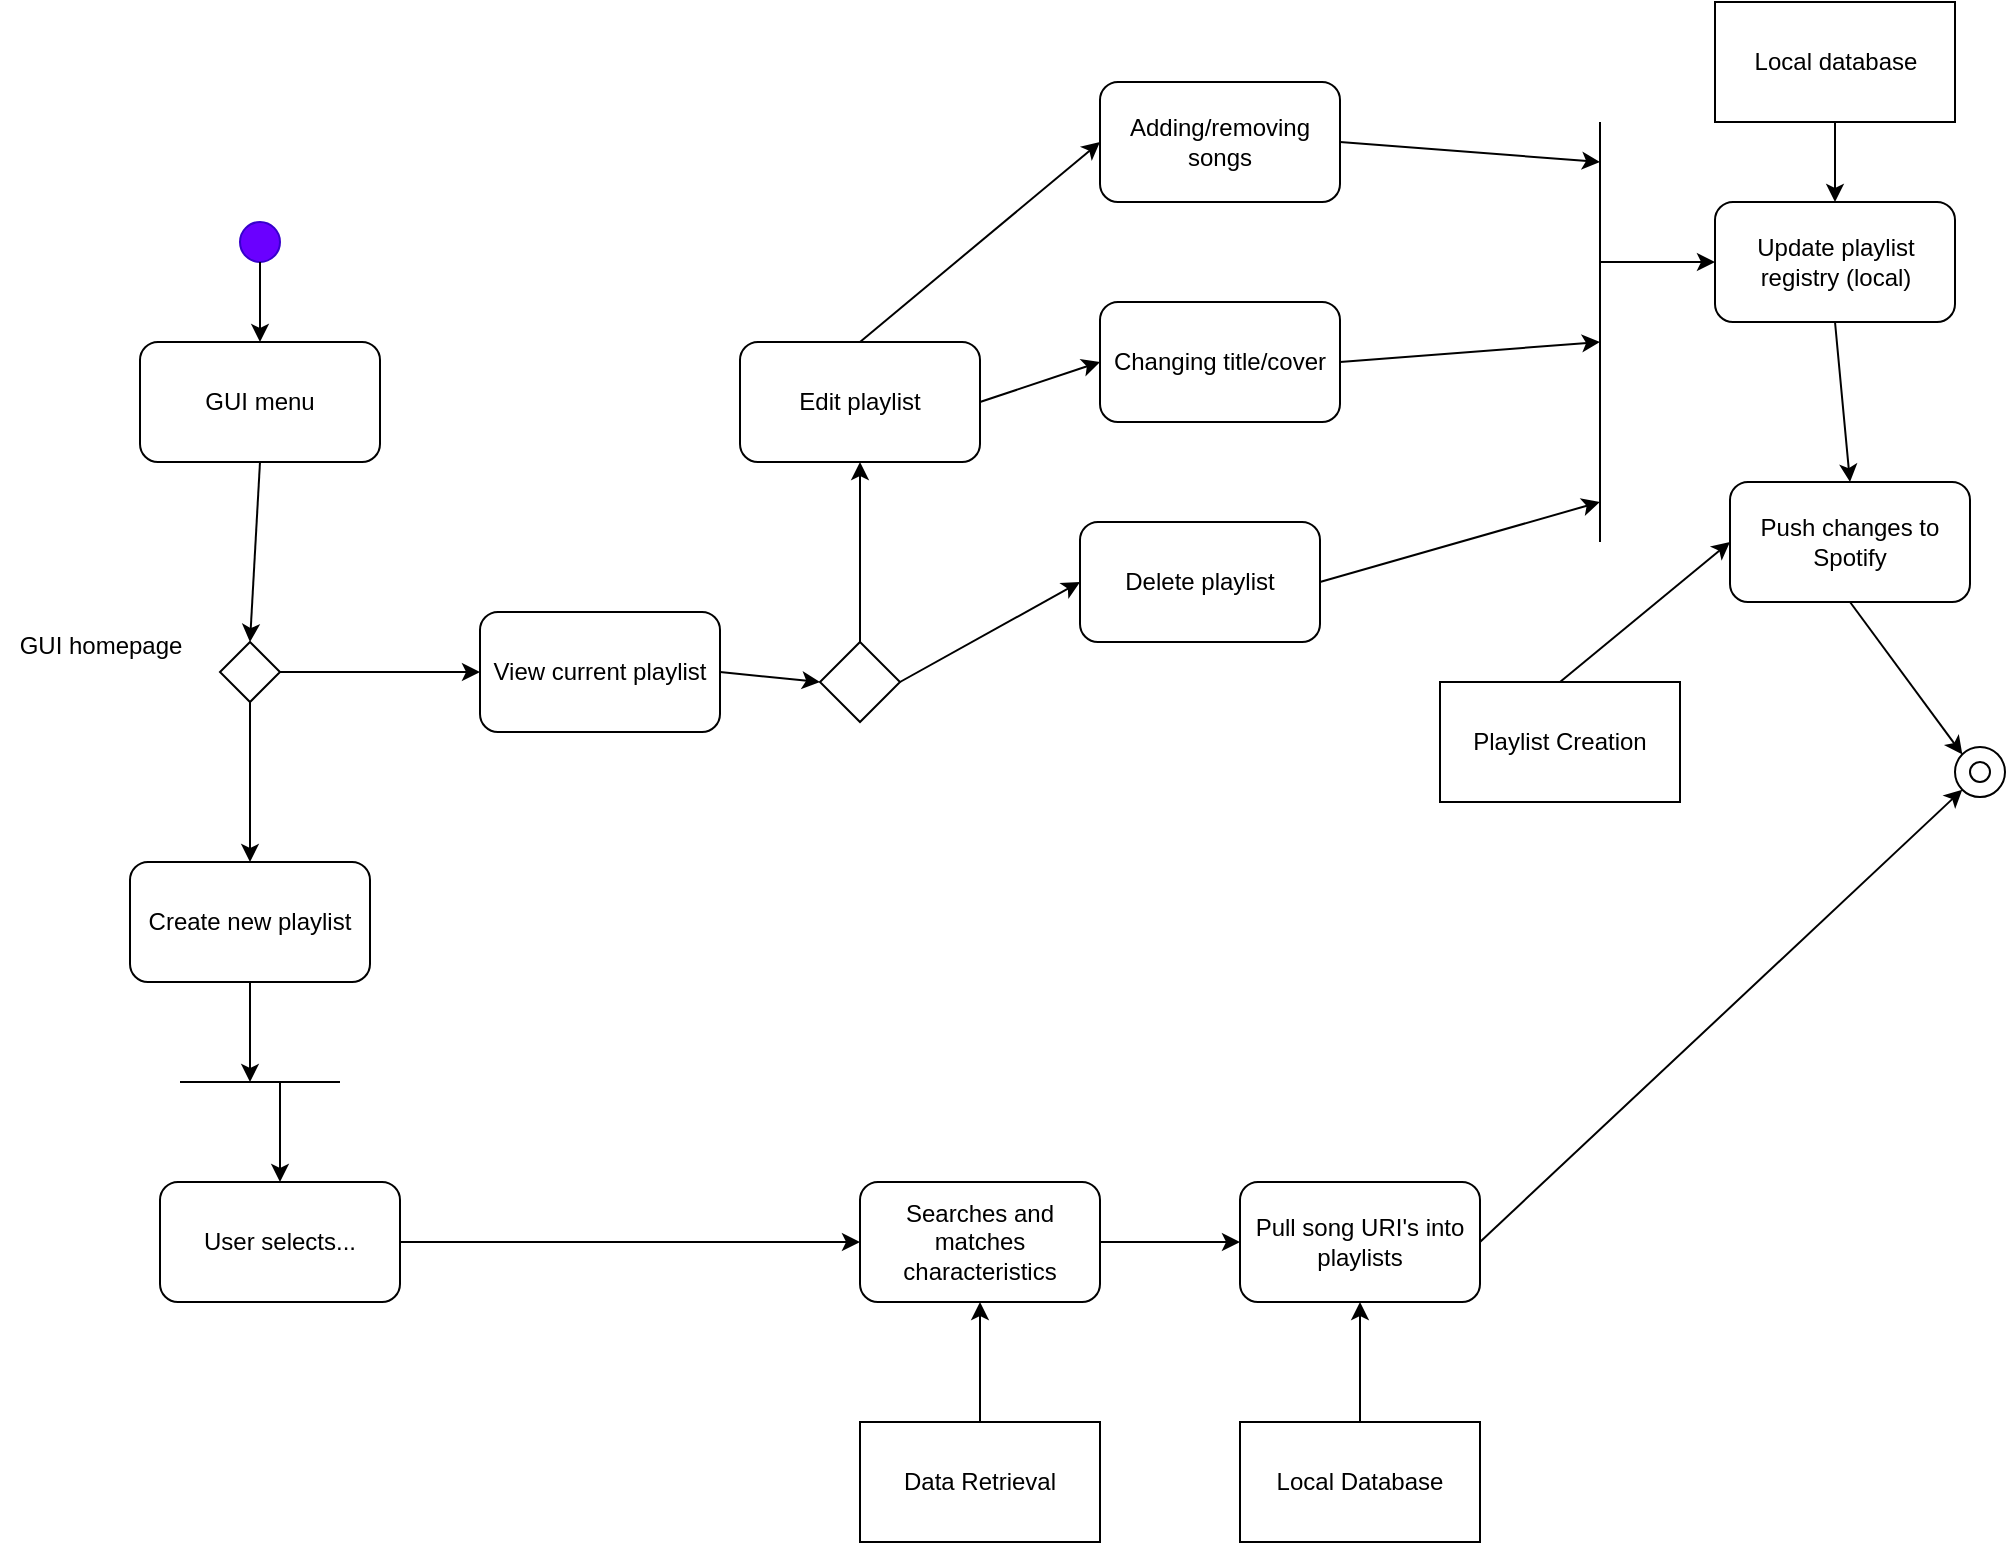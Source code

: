 <mxfile version="13.2.3" type="onedrive" pages="2"><diagram id="1j6ocMM_f68eLNcYxsM0" name="Team model"><mxGraphModel dx="1673" dy="934" grid="1" gridSize="10" guides="1" tooltips="1" connect="1" arrows="1" fold="1" page="1" pageScale="1" pageWidth="1100" pageHeight="1700" math="0" shadow="0"><root><mxCell id="0"/><mxCell id="1" parent="0"/><mxCell id="2YrYJe65KrrRW5ts9I3S-2" value="" style="ellipse;whiteSpace=wrap;html=1;aspect=fixed;direction=south;" vertex="1" parent="1"><mxGeometry x="977.5" y="482.5" width="25" height="25" as="geometry"/></mxCell><mxCell id="2YrYJe65KrrRW5ts9I3S-1" value="" style="ellipse;whiteSpace=wrap;html=1;aspect=fixed;" vertex="1" parent="1"><mxGeometry x="985" y="490" width="10" height="10" as="geometry"/></mxCell><mxCell id="2YrYJe65KrrRW5ts9I3S-4" value="" style="ellipse;whiteSpace=wrap;html=1;aspect=fixed;fillColor=#6a00ff;strokeColor=#3700CC;fontColor=#ffffff;" vertex="1" parent="1"><mxGeometry x="120" y="220" width="20" height="20" as="geometry"/></mxCell><mxCell id="ufd6mQXNX1riyDbYqdiD-1" value="" style="endArrow=classic;html=1;exitX=0.5;exitY=1;exitDx=0;exitDy=0;" edge="1" parent="1" source="2YrYJe65KrrRW5ts9I3S-4"><mxGeometry width="50" height="50" relative="1" as="geometry"><mxPoint x="200" y="250" as="sourcePoint"/><mxPoint x="130" y="280" as="targetPoint"/></mxGeometry></mxCell><mxCell id="2YrYJe65KrrRW5ts9I3S-7" value="GUI menu" style="rounded=1;whiteSpace=wrap;html=1;" vertex="1" parent="1"><mxGeometry x="70" y="280" width="120" height="60" as="geometry"/></mxCell><mxCell id="2YrYJe65KrrRW5ts9I3S-9" value="" style="rhombus;whiteSpace=wrap;html=1;" vertex="1" parent="1"><mxGeometry x="110" y="430" width="30" height="30" as="geometry"/></mxCell><mxCell id="2YrYJe65KrrRW5ts9I3S-10" value="Create new playlist" style="rounded=1;whiteSpace=wrap;html=1;" vertex="1" parent="1"><mxGeometry x="65" y="540" width="120" height="60" as="geometry"/></mxCell><mxCell id="2YrYJe65KrrRW5ts9I3S-11" value="View current playlist" style="rounded=1;whiteSpace=wrap;html=1;" vertex="1" parent="1"><mxGeometry x="240" y="415" width="120" height="60" as="geometry"/></mxCell><mxCell id="h7wIVaPC8A1iWxU31ZGx-1" value="" style="endArrow=classic;html=1;entryX=0.5;entryY=0;entryDx=0;entryDy=0;exitX=0.5;exitY=1;exitDx=0;exitDy=0;" edge="1" parent="1" source="2YrYJe65KrrRW5ts9I3S-7" target="2YrYJe65KrrRW5ts9I3S-9"><mxGeometry width="50" height="50" relative="1" as="geometry"><mxPoint x="130" y="390" as="sourcePoint"/><mxPoint x="210" y="410" as="targetPoint"/></mxGeometry></mxCell><mxCell id="h7wIVaPC8A1iWxU31ZGx-2" value="" style="endArrow=classic;html=1;exitX=0.5;exitY=1;exitDx=0;exitDy=0;entryX=0.5;entryY=0;entryDx=0;entryDy=0;" edge="1" parent="1" source="2YrYJe65KrrRW5ts9I3S-9" target="2YrYJe65KrrRW5ts9I3S-10"><mxGeometry width="50" height="50" relative="1" as="geometry"><mxPoint x="160" y="530" as="sourcePoint"/><mxPoint x="210" y="480" as="targetPoint"/></mxGeometry></mxCell><mxCell id="h7wIVaPC8A1iWxU31ZGx-3" value="" style="endArrow=classic;html=1;exitX=1;exitY=0.5;exitDx=0;exitDy=0;entryX=0;entryY=0.5;entryDx=0;entryDy=0;" edge="1" parent="1" source="2YrYJe65KrrRW5ts9I3S-9" target="2YrYJe65KrrRW5ts9I3S-11"><mxGeometry width="50" height="50" relative="1" as="geometry"><mxPoint x="170" y="490" as="sourcePoint"/><mxPoint x="220" y="440" as="targetPoint"/></mxGeometry></mxCell><mxCell id="2YrYJe65KrrRW5ts9I3S-13" value="User selects..." style="rounded=1;whiteSpace=wrap;html=1;" vertex="1" parent="1"><mxGeometry x="80" y="700" width="120" height="60" as="geometry"/></mxCell><mxCell id="h7wIVaPC8A1iWxU31ZGx-4" value="" style="endArrow=classic;html=1;exitX=0.5;exitY=1;exitDx=0;exitDy=0;" edge="1" parent="1" source="2YrYJe65KrrRW5ts9I3S-10"><mxGeometry width="50" height="50" relative="1" as="geometry"><mxPoint x="160" y="670" as="sourcePoint"/><mxPoint x="125" y="650" as="targetPoint"/></mxGeometry></mxCell><mxCell id="2YrYJe65KrrRW5ts9I3S-19" value="" style="endArrow=none;html=1;" edge="1" parent="1"><mxGeometry width="50" height="50" relative="1" as="geometry"><mxPoint x="90" y="650" as="sourcePoint"/><mxPoint x="170" y="650" as="targetPoint"/></mxGeometry></mxCell><mxCell id="2YrYJe65KrrRW5ts9I3S-22" value="" style="endArrow=classic;html=1;entryX=0.5;entryY=0;entryDx=0;entryDy=0;" edge="1" parent="1" target="2YrYJe65KrrRW5ts9I3S-13"><mxGeometry width="50" height="50" relative="1" as="geometry"><mxPoint x="140" y="650" as="sourcePoint"/><mxPoint x="355" y="560" as="targetPoint"/></mxGeometry></mxCell><mxCell id="2YrYJe65KrrRW5ts9I3S-24" value="Searches and matches characteristics" style="rounded=1;whiteSpace=wrap;html=1;" vertex="1" parent="1"><mxGeometry x="430" y="700" width="120" height="60" as="geometry"/></mxCell><mxCell id="ufd6mQXNX1riyDbYqdiD-2" value="" style="endArrow=classic;html=1;exitX=1;exitY=0.5;exitDx=0;exitDy=0;entryX=0;entryY=0.5;entryDx=0;entryDy=0;" edge="1" parent="1" source="2YrYJe65KrrRW5ts9I3S-13" target="2YrYJe65KrrRW5ts9I3S-24"><mxGeometry width="50" height="50" relative="1" as="geometry"><mxPoint x="440" y="700" as="sourcePoint"/><mxPoint x="370" y="730" as="targetPoint"/></mxGeometry></mxCell><mxCell id="2YrYJe65KrrRW5ts9I3S-30" value="Pull song URI's into playlists" style="rounded=1;whiteSpace=wrap;html=1;" vertex="1" parent="1"><mxGeometry x="620" y="700" width="120" height="60" as="geometry"/></mxCell><mxCell id="2YrYJe65KrrRW5ts9I3S-34" value="" style="endArrow=classic;html=1;entryX=0;entryY=0.5;entryDx=0;entryDy=0;" edge="1" parent="1" target="2YrYJe65KrrRW5ts9I3S-30"><mxGeometry width="50" height="50" relative="1" as="geometry"><mxPoint x="550" y="730" as="sourcePoint"/><mxPoint x="600" y="680" as="targetPoint"/></mxGeometry></mxCell><mxCell id="2YrYJe65KrrRW5ts9I3S-35" value="Data Retrieval" style="rounded=0;whiteSpace=wrap;html=1;" vertex="1" parent="1"><mxGeometry x="430" y="820" width="120" height="60" as="geometry"/></mxCell><mxCell id="2YrYJe65KrrRW5ts9I3S-36" value="Local Database" style="rounded=0;whiteSpace=wrap;html=1;" vertex="1" parent="1"><mxGeometry x="620" y="820" width="120" height="60" as="geometry"/></mxCell><mxCell id="2YrYJe65KrrRW5ts9I3S-37" value="" style="endArrow=classic;html=1;entryX=0.5;entryY=1;entryDx=0;entryDy=0;" edge="1" parent="1" target="2YrYJe65KrrRW5ts9I3S-24"><mxGeometry width="50" height="50" relative="1" as="geometry"><mxPoint x="490" y="820" as="sourcePoint"/><mxPoint x="540" y="770" as="targetPoint"/></mxGeometry></mxCell><mxCell id="2YrYJe65KrrRW5ts9I3S-38" value="" style="endArrow=classic;html=1;entryX=0.5;entryY=1;entryDx=0;entryDy=0;exitX=0.5;exitY=0;exitDx=0;exitDy=0;" edge="1" parent="1" source="2YrYJe65KrrRW5ts9I3S-36" target="2YrYJe65KrrRW5ts9I3S-30"><mxGeometry width="50" height="50" relative="1" as="geometry"><mxPoint x="670" y="820" as="sourcePoint"/><mxPoint x="720" y="770" as="targetPoint"/></mxGeometry></mxCell><mxCell id="2YrYJe65KrrRW5ts9I3S-39" value="GUI homepage" style="text;html=1;align=center;verticalAlign=middle;resizable=0;points=[];autosize=1;" vertex="1" parent="1"><mxGeometry y="422" width="100" height="20" as="geometry"/></mxCell><mxCell id="2YrYJe65KrrRW5ts9I3S-42" value="" style="rhombus;whiteSpace=wrap;html=1;" vertex="1" parent="1"><mxGeometry x="410" y="430" width="40" height="40" as="geometry"/></mxCell><mxCell id="2YrYJe65KrrRW5ts9I3S-43" value="Edit playlist" style="rounded=1;whiteSpace=wrap;html=1;" vertex="1" parent="1"><mxGeometry x="370" y="280" width="120" height="60" as="geometry"/></mxCell><mxCell id="2YrYJe65KrrRW5ts9I3S-44" value="Adding/removing songs" style="rounded=1;whiteSpace=wrap;html=1;" vertex="1" parent="1"><mxGeometry x="550" y="150" width="120" height="60" as="geometry"/></mxCell><mxCell id="2YrYJe65KrrRW5ts9I3S-45" value="&lt;div&gt;Changing title/cover&lt;/div&gt;" style="rounded=1;whiteSpace=wrap;html=1;" vertex="1" parent="1"><mxGeometry x="550" y="260" width="120" height="60" as="geometry"/></mxCell><mxCell id="2YrYJe65KrrRW5ts9I3S-48" value="Delete playlist" style="rounded=1;whiteSpace=wrap;html=1;" vertex="1" parent="1"><mxGeometry x="540" y="370" width="120" height="60" as="geometry"/></mxCell><mxCell id="2YrYJe65KrrRW5ts9I3S-49" value="" style="endArrow=classic;html=1;entryX=0;entryY=0.5;entryDx=0;entryDy=0;exitX=1;exitY=0.5;exitDx=0;exitDy=0;" edge="1" parent="1" source="2YrYJe65KrrRW5ts9I3S-42" target="2YrYJe65KrrRW5ts9I3S-48"><mxGeometry width="50" height="50" relative="1" as="geometry"><mxPoint x="430" y="532.5" as="sourcePoint"/><mxPoint x="480" y="482.5" as="targetPoint"/></mxGeometry></mxCell><mxCell id="ufd6mQXNX1riyDbYqdiD-3" value="" style="endArrow=classic;html=1;exitX=0.5;exitY=0;exitDx=0;exitDy=0;entryX=0;entryY=0.5;entryDx=0;entryDy=0;" edge="1" parent="1" source="2YrYJe65KrrRW5ts9I3S-43" target="2YrYJe65KrrRW5ts9I3S-44"><mxGeometry width="50" height="50" relative="1" as="geometry"><mxPoint x="470" y="500" as="sourcePoint"/><mxPoint x="520" y="180" as="targetPoint"/><Array as="points"/></mxGeometry></mxCell><mxCell id="2YrYJe65KrrRW5ts9I3S-50" value="" style="endArrow=classic;html=1;entryX=0;entryY=0.5;entryDx=0;entryDy=0;exitX=1;exitY=0.5;exitDx=0;exitDy=0;" edge="1" parent="1" source="2YrYJe65KrrRW5ts9I3S-11" target="2YrYJe65KrrRW5ts9I3S-42"><mxGeometry width="50" height="50" relative="1" as="geometry"><mxPoint x="500" y="620" as="sourcePoint"/><mxPoint x="550" y="570" as="targetPoint"/></mxGeometry></mxCell><mxCell id="2YrYJe65KrrRW5ts9I3S-51" value="" style="endArrow=classic;html=1;entryX=0.5;entryY=1;entryDx=0;entryDy=0;exitX=0.5;exitY=0;exitDx=0;exitDy=0;" edge="1" parent="1" source="2YrYJe65KrrRW5ts9I3S-42" target="2YrYJe65KrrRW5ts9I3S-43"><mxGeometry width="50" height="50" relative="1" as="geometry"><mxPoint x="500" y="620" as="sourcePoint"/><mxPoint x="550" y="570" as="targetPoint"/></mxGeometry></mxCell><mxCell id="ufd6mQXNX1riyDbYqdiD-4" value="" style="endArrow=classic;html=1;entryX=0;entryY=0.5;entryDx=0;entryDy=0;exitX=1;exitY=0.5;exitDx=0;exitDy=0;" edge="1" parent="1" source="2YrYJe65KrrRW5ts9I3S-43" target="2YrYJe65KrrRW5ts9I3S-45"><mxGeometry width="50" height="50" relative="1" as="geometry"><mxPoint x="470" y="500" as="sourcePoint"/><mxPoint x="520" y="450" as="targetPoint"/></mxGeometry></mxCell><mxCell id="2YrYJe65KrrRW5ts9I3S-52" value="" style="endArrow=classic;html=1;entryX=1;entryY=1;entryDx=0;entryDy=0;" edge="1" parent="1" target="2YrYJe65KrrRW5ts9I3S-2"><mxGeometry width="50" height="50" relative="1" as="geometry"><mxPoint x="740" y="730" as="sourcePoint"/><mxPoint x="790" y="680" as="targetPoint"/></mxGeometry></mxCell><mxCell id="2YrYJe65KrrRW5ts9I3S-53" value="" style="endArrow=none;html=1;" edge="1" parent="1"><mxGeometry width="50" height="50" relative="1" as="geometry"><mxPoint x="800" y="380" as="sourcePoint"/><mxPoint x="800" y="170" as="targetPoint"/></mxGeometry></mxCell><mxCell id="ufd6mQXNX1riyDbYqdiD-5" value="" style="endArrow=classic;html=1;exitX=1;exitY=0.5;exitDx=0;exitDy=0;" edge="1" parent="1" source="2YrYJe65KrrRW5ts9I3S-44"><mxGeometry width="50" height="50" relative="1" as="geometry"><mxPoint x="470" y="580" as="sourcePoint"/><mxPoint x="800" y="190" as="targetPoint"/></mxGeometry></mxCell><mxCell id="2YrYJe65KrrRW5ts9I3S-54" value="" style="endArrow=classic;html=1;" edge="1" parent="1"><mxGeometry width="50" height="50" relative="1" as="geometry"><mxPoint x="660" y="400" as="sourcePoint"/><mxPoint x="800" y="360" as="targetPoint"/></mxGeometry></mxCell><mxCell id="ufd6mQXNX1riyDbYqdiD-6" value="" style="endArrow=classic;html=1;exitX=1;exitY=0.5;exitDx=0;exitDy=0;" edge="1" parent="1" source="2YrYJe65KrrRW5ts9I3S-45"><mxGeometry width="50" height="50" relative="1" as="geometry"><mxPoint x="470" y="580" as="sourcePoint"/><mxPoint x="800" y="280" as="targetPoint"/></mxGeometry></mxCell><mxCell id="ufd6mQXNX1riyDbYqdiD-7" value="Update playlist registry (local)" style="rounded=1;whiteSpace=wrap;html=1;" vertex="1" parent="1"><mxGeometry x="857.5" y="210" width="120" height="60" as="geometry"/></mxCell><mxCell id="ufd6mQXNX1riyDbYqdiD-8" value="" style="endArrow=classic;html=1;entryX=0;entryY=0.5;entryDx=0;entryDy=0;" edge="1" parent="1" target="ufd6mQXNX1riyDbYqdiD-7"><mxGeometry width="50" height="50" relative="1" as="geometry"><mxPoint x="800" y="240" as="sourcePoint"/><mxPoint x="520" y="530" as="targetPoint"/></mxGeometry></mxCell><mxCell id="2YrYJe65KrrRW5ts9I3S-56" value="Push changes to Spotify" style="rounded=1;whiteSpace=wrap;html=1;" vertex="1" parent="1"><mxGeometry x="865" y="350" width="120" height="60" as="geometry"/></mxCell><mxCell id="ufd6mQXNX1riyDbYqdiD-11" value="Local database" style="rounded=0;whiteSpace=wrap;html=1;" vertex="1" parent="1"><mxGeometry x="857.5" y="110" width="120" height="60" as="geometry"/></mxCell><mxCell id="2YrYJe65KrrRW5ts9I3S-57" value="Playlist Creation" style="rounded=0;whiteSpace=wrap;html=1;" vertex="1" parent="1"><mxGeometry x="720" y="450" width="120" height="60" as="geometry"/></mxCell><mxCell id="ufd6mQXNX1riyDbYqdiD-12" value="" style="endArrow=classic;html=1;entryX=0.5;entryY=0;entryDx=0;entryDy=0;exitX=0.5;exitY=1;exitDx=0;exitDy=0;" edge="1" parent="1" source="ufd6mQXNX1riyDbYqdiD-11" target="ufd6mQXNX1riyDbYqdiD-7"><mxGeometry width="50" height="50" relative="1" as="geometry"><mxPoint x="1050" y="190" as="sourcePoint"/><mxPoint x="960" y="160" as="targetPoint"/></mxGeometry></mxCell><mxCell id="2YrYJe65KrrRW5ts9I3S-58" value="" style="endArrow=classic;html=1;entryX=0;entryY=0.5;entryDx=0;entryDy=0;exitX=0.5;exitY=0;exitDx=0;exitDy=0;" edge="1" parent="1" source="2YrYJe65KrrRW5ts9I3S-57" target="2YrYJe65KrrRW5ts9I3S-56"><mxGeometry width="50" height="50" relative="1" as="geometry"><mxPoint x="500" y="500" as="sourcePoint"/><mxPoint x="610" y="490" as="targetPoint"/></mxGeometry></mxCell><mxCell id="2YrYJe65KrrRW5ts9I3S-59" value="" style="endArrow=classic;html=1;entryX=0.5;entryY=0;entryDx=0;entryDy=0;exitX=0.5;exitY=1;exitDx=0;exitDy=0;" edge="1" parent="1" source="ufd6mQXNX1riyDbYqdiD-7" target="2YrYJe65KrrRW5ts9I3S-56"><mxGeometry width="50" height="50" relative="1" as="geometry"><mxPoint x="500" y="500" as="sourcePoint"/><mxPoint x="550" y="450" as="targetPoint"/></mxGeometry></mxCell><mxCell id="2YrYJe65KrrRW5ts9I3S-60" value="" style="endArrow=classic;html=1;entryX=0;entryY=1;entryDx=0;entryDy=0;exitX=0.5;exitY=1;exitDx=0;exitDy=0;" edge="1" parent="1" source="2YrYJe65KrrRW5ts9I3S-56" target="2YrYJe65KrrRW5ts9I3S-2"><mxGeometry width="50" height="50" relative="1" as="geometry"><mxPoint x="500" y="500" as="sourcePoint"/><mxPoint x="550" y="450" as="targetPoint"/></mxGeometry></mxCell></root></mxGraphModel></diagram><diagram id="9FU9WkTs29e0Jaebr39R" name="Login"><mxGraphModel dx="1422" dy="794" grid="1" gridSize="10" guides="1" tooltips="1" connect="1" arrows="1" fold="1" page="1" pageScale="1" pageWidth="1100" pageHeight="1700" math="0" shadow="0"><root><mxCell id="CiFP9Yz1yWHq9kUUZ_cP-0"/><mxCell id="CiFP9Yz1yWHq9kUUZ_cP-1" parent="CiFP9Yz1yWHq9kUUZ_cP-0"/></root></mxGraphModel></diagram></mxfile>